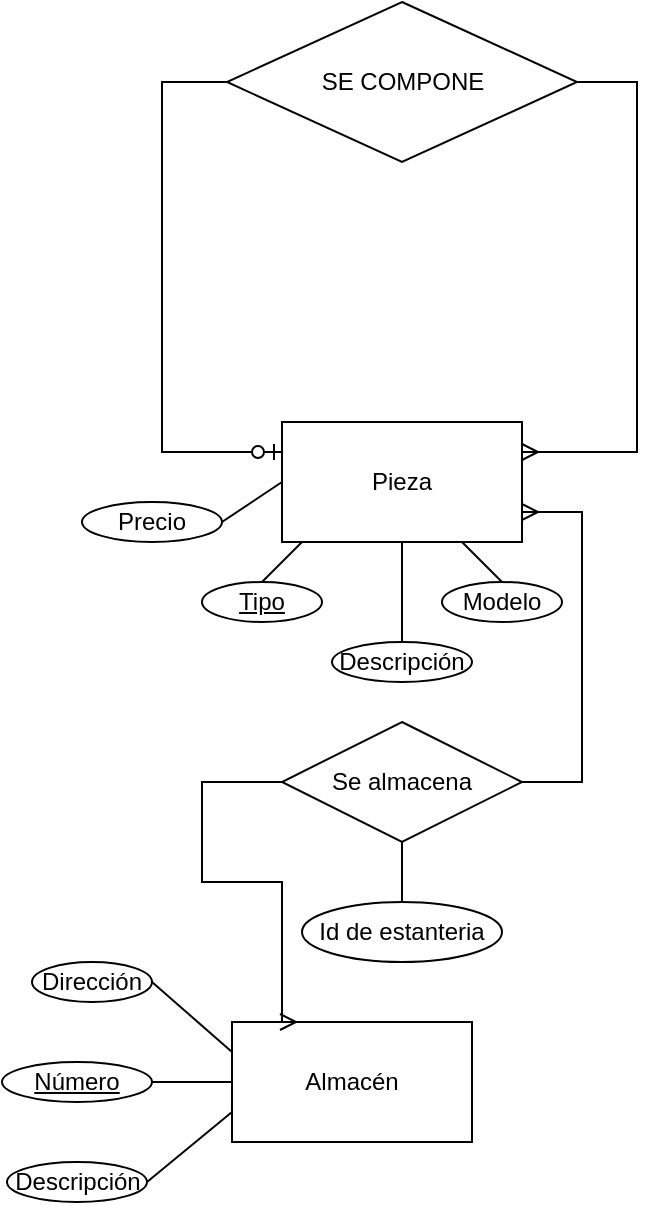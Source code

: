 <mxfile version="16.5.2" type="device"><diagram id="5m2-wsrr2Q37HXchEg7K" name="Page-1"><mxGraphModel dx="1422" dy="762" grid="1" gridSize="10" guides="1" tooltips="1" connect="1" arrows="1" fold="1" page="1" pageScale="1" pageWidth="827" pageHeight="1169" math="0" shadow="0"><root><mxCell id="0"/><mxCell id="1" parent="0"/><mxCell id="4t_bwkFcQtZ8CpCWtrq2-25" value="Pieza" style="rounded=0;whiteSpace=wrap;html=1;" vertex="1" parent="1"><mxGeometry x="395" y="360" width="120" height="60" as="geometry"/></mxCell><mxCell id="4t_bwkFcQtZ8CpCWtrq2-26" value="&lt;u&gt;Tipo&lt;/u&gt;" style="ellipse;whiteSpace=wrap;html=1;" vertex="1" parent="1"><mxGeometry x="355" y="440" width="60" height="20" as="geometry"/></mxCell><mxCell id="4t_bwkFcQtZ8CpCWtrq2-27" value="Modelo" style="ellipse;whiteSpace=wrap;html=1;" vertex="1" parent="1"><mxGeometry x="475" y="440" width="60" height="20" as="geometry"/></mxCell><mxCell id="4t_bwkFcQtZ8CpCWtrq2-28" value="" style="endArrow=none;html=1;rounded=0;" edge="1" parent="1"><mxGeometry width="50" height="50" relative="1" as="geometry"><mxPoint x="385" y="440" as="sourcePoint"/><mxPoint x="405" y="420" as="targetPoint"/></mxGeometry></mxCell><mxCell id="4t_bwkFcQtZ8CpCWtrq2-29" value="" style="endArrow=none;html=1;rounded=0;exitX=0.5;exitY=0;exitDx=0;exitDy=0;" edge="1" parent="1" source="4t_bwkFcQtZ8CpCWtrq2-27" target="4t_bwkFcQtZ8CpCWtrq2-25"><mxGeometry width="50" height="50" relative="1" as="geometry"><mxPoint x="425" y="470" as="sourcePoint"/><mxPoint x="475" y="420" as="targetPoint"/></mxGeometry></mxCell><mxCell id="4t_bwkFcQtZ8CpCWtrq2-30" value="Descripción" style="ellipse;whiteSpace=wrap;html=1;" vertex="1" parent="1"><mxGeometry x="420" y="470" width="70" height="20" as="geometry"/></mxCell><mxCell id="4t_bwkFcQtZ8CpCWtrq2-31" value="" style="endArrow=none;html=1;rounded=0;entryX=0.5;entryY=1;entryDx=0;entryDy=0;exitX=0.5;exitY=0;exitDx=0;exitDy=0;" edge="1" parent="1" source="4t_bwkFcQtZ8CpCWtrq2-30" target="4t_bwkFcQtZ8CpCWtrq2-25"><mxGeometry width="50" height="50" relative="1" as="geometry"><mxPoint x="425" y="470" as="sourcePoint"/><mxPoint x="475" y="420" as="targetPoint"/></mxGeometry></mxCell><mxCell id="4t_bwkFcQtZ8CpCWtrq2-32" style="edgeStyle=orthogonalEdgeStyle;rounded=0;orthogonalLoop=1;jettySize=auto;html=1;exitX=0.5;exitY=1;exitDx=0;exitDy=0;" edge="1" parent="1" source="4t_bwkFcQtZ8CpCWtrq2-27" target="4t_bwkFcQtZ8CpCWtrq2-27"><mxGeometry relative="1" as="geometry"/></mxCell><mxCell id="4t_bwkFcQtZ8CpCWtrq2-33" value="Precio" style="ellipse;whiteSpace=wrap;html=1;" vertex="1" parent="1"><mxGeometry x="295" y="400" width="70" height="20" as="geometry"/></mxCell><mxCell id="4t_bwkFcQtZ8CpCWtrq2-34" value="" style="endArrow=none;html=1;rounded=0;entryX=0;entryY=0.5;entryDx=0;entryDy=0;exitX=1;exitY=0.5;exitDx=0;exitDy=0;" edge="1" parent="1" source="4t_bwkFcQtZ8CpCWtrq2-33" target="4t_bwkFcQtZ8CpCWtrq2-25"><mxGeometry width="50" height="50" relative="1" as="geometry"><mxPoint x="285" y="470" as="sourcePoint"/><mxPoint x="335" y="420" as="targetPoint"/></mxGeometry></mxCell><mxCell id="4t_bwkFcQtZ8CpCWtrq2-35" value="SE COMPONE" style="rhombus;whiteSpace=wrap;html=1;" vertex="1" parent="1"><mxGeometry x="367.5" y="150" width="175" height="80" as="geometry"/></mxCell><mxCell id="4t_bwkFcQtZ8CpCWtrq2-36" value="" style="edgeStyle=entityRelationEdgeStyle;fontSize=12;html=1;endArrow=ERmany;rounded=0;entryX=1;entryY=0.25;entryDx=0;entryDy=0;" edge="1" parent="1" source="4t_bwkFcQtZ8CpCWtrq2-35" target="4t_bwkFcQtZ8CpCWtrq2-25"><mxGeometry width="100" height="100" relative="1" as="geometry"><mxPoint x="525" y="250" as="sourcePoint"/><mxPoint x="545" y="369" as="targetPoint"/></mxGeometry></mxCell><mxCell id="4t_bwkFcQtZ8CpCWtrq2-37" value="" style="edgeStyle=orthogonalEdgeStyle;fontSize=12;html=1;endArrow=ERzeroToOne;endFill=1;rounded=0;entryX=0;entryY=0.25;entryDx=0;entryDy=0;exitX=0;exitY=0.5;exitDx=0;exitDy=0;" edge="1" parent="1" source="4t_bwkFcQtZ8CpCWtrq2-35" target="4t_bwkFcQtZ8CpCWtrq2-25"><mxGeometry width="100" height="100" relative="1" as="geometry"><mxPoint x="335" y="250" as="sourcePoint"/><mxPoint x="355" y="330" as="targetPoint"/><Array as="points"><mxPoint x="335" y="190"/><mxPoint x="335" y="375"/></Array></mxGeometry></mxCell><mxCell id="4t_bwkFcQtZ8CpCWtrq2-38" value="Almacén" style="rounded=0;whiteSpace=wrap;html=1;" vertex="1" parent="1"><mxGeometry x="370" y="660" width="120" height="60" as="geometry"/></mxCell><mxCell id="4t_bwkFcQtZ8CpCWtrq2-39" value="&lt;u&gt;Número&lt;/u&gt;" style="ellipse;whiteSpace=wrap;html=1;" vertex="1" parent="1"><mxGeometry x="255" y="680" width="75" height="20" as="geometry"/></mxCell><mxCell id="4t_bwkFcQtZ8CpCWtrq2-40" value="" style="endArrow=none;html=1;rounded=0;entryX=1;entryY=0.5;entryDx=0;entryDy=0;exitX=0;exitY=0.5;exitDx=0;exitDy=0;" edge="1" parent="1" source="4t_bwkFcQtZ8CpCWtrq2-38" target="4t_bwkFcQtZ8CpCWtrq2-39"><mxGeometry relative="1" as="geometry"><mxPoint x="355" y="710" as="sourcePoint"/><mxPoint x="515" y="710" as="targetPoint"/></mxGeometry></mxCell><mxCell id="4t_bwkFcQtZ8CpCWtrq2-41" value="Descripción" style="ellipse;whiteSpace=wrap;html=1;" vertex="1" parent="1"><mxGeometry x="257.5" y="730" width="70" height="20" as="geometry"/></mxCell><mxCell id="4t_bwkFcQtZ8CpCWtrq2-42" value="" style="endArrow=none;html=1;rounded=0;entryX=1;entryY=0.5;entryDx=0;entryDy=0;exitX=0;exitY=0.75;exitDx=0;exitDy=0;" edge="1" parent="1" source="4t_bwkFcQtZ8CpCWtrq2-38" target="4t_bwkFcQtZ8CpCWtrq2-41"><mxGeometry width="50" height="50" relative="1" as="geometry"><mxPoint x="465" y="480" as="sourcePoint"/><mxPoint x="465" y="430" as="targetPoint"/></mxGeometry></mxCell><mxCell id="4t_bwkFcQtZ8CpCWtrq2-43" value="Dirección" style="ellipse;whiteSpace=wrap;html=1;" vertex="1" parent="1"><mxGeometry x="270" y="630" width="60" height="20" as="geometry"/></mxCell><mxCell id="4t_bwkFcQtZ8CpCWtrq2-44" value="" style="endArrow=none;html=1;rounded=0;entryX=1;entryY=0.5;entryDx=0;entryDy=0;exitX=0;exitY=0.25;exitDx=0;exitDy=0;" edge="1" parent="1" source="4t_bwkFcQtZ8CpCWtrq2-38" target="4t_bwkFcQtZ8CpCWtrq2-43"><mxGeometry width="50" height="50" relative="1" as="geometry"><mxPoint x="465" y="480" as="sourcePoint"/><mxPoint x="465" y="430" as="targetPoint"/></mxGeometry></mxCell><mxCell id="4t_bwkFcQtZ8CpCWtrq2-45" value="Se almacena" style="shape=rhombus;perimeter=rhombusPerimeter;whiteSpace=wrap;html=1;align=center;" vertex="1" parent="1"><mxGeometry x="395" y="510" width="120" height="60" as="geometry"/></mxCell><mxCell id="4t_bwkFcQtZ8CpCWtrq2-46" value="" style="edgeStyle=entityRelationEdgeStyle;fontSize=12;html=1;endArrow=ERmany;rounded=0;entryX=1;entryY=0.75;entryDx=0;entryDy=0;exitX=1;exitY=0.5;exitDx=0;exitDy=0;" edge="1" parent="1" source="4t_bwkFcQtZ8CpCWtrq2-45" target="4t_bwkFcQtZ8CpCWtrq2-25"><mxGeometry width="100" height="100" relative="1" as="geometry"><mxPoint x="555" y="700" as="sourcePoint"/><mxPoint x="655" y="600" as="targetPoint"/></mxGeometry></mxCell><mxCell id="4t_bwkFcQtZ8CpCWtrq2-47" value="Id de estanteria" style="ellipse;whiteSpace=wrap;html=1;align=center;" vertex="1" parent="1"><mxGeometry x="405" y="600" width="100" height="30" as="geometry"/></mxCell><mxCell id="4t_bwkFcQtZ8CpCWtrq2-48" value="" style="endArrow=none;html=1;rounded=0;exitX=0.5;exitY=1;exitDx=0;exitDy=0;entryX=0.5;entryY=0;entryDx=0;entryDy=0;" edge="1" parent="1" source="4t_bwkFcQtZ8CpCWtrq2-45" target="4t_bwkFcQtZ8CpCWtrq2-47"><mxGeometry relative="1" as="geometry"><mxPoint x="515" y="570" as="sourcePoint"/><mxPoint x="675" y="570" as="targetPoint"/></mxGeometry></mxCell><mxCell id="4t_bwkFcQtZ8CpCWtrq2-49" value="" style="edgeStyle=orthogonalEdgeStyle;fontSize=12;html=1;endArrow=ERmany;rounded=0;exitX=0;exitY=0.5;exitDx=0;exitDy=0;entryX=0.2;entryY=0;entryDx=0;entryDy=0;entryPerimeter=0;" edge="1" parent="1" source="4t_bwkFcQtZ8CpCWtrq2-45" target="4t_bwkFcQtZ8CpCWtrq2-38"><mxGeometry width="100" height="100" relative="1" as="geometry"><mxPoint x="265" y="490" as="sourcePoint"/><mxPoint x="395" y="640" as="targetPoint"/><Array as="points"><mxPoint x="355" y="540"/><mxPoint x="355" y="590"/><mxPoint x="395" y="590"/></Array></mxGeometry></mxCell></root></mxGraphModel></diagram></mxfile>
